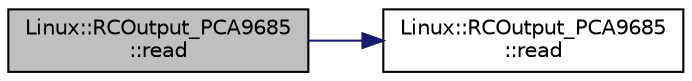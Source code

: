 digraph "Linux::RCOutput_PCA9685::read"
{
 // INTERACTIVE_SVG=YES
  edge [fontname="Helvetica",fontsize="10",labelfontname="Helvetica",labelfontsize="10"];
  node [fontname="Helvetica",fontsize="10",shape=record];
  rankdir="LR";
  Node1 [label="Linux::RCOutput_PCA9685\l::read",height=0.2,width=0.4,color="black", fillcolor="grey75", style="filled", fontcolor="black"];
  Node1 -> Node2 [color="midnightblue",fontsize="10",style="solid",fontname="Helvetica"];
  Node2 [label="Linux::RCOutput_PCA9685\l::read",height=0.2,width=0.4,color="black", fillcolor="white", style="filled",URL="$classLinux_1_1RCOutput__PCA9685.html#a78cdb0141a3ff2658d39046a3c7d3526"];
}
